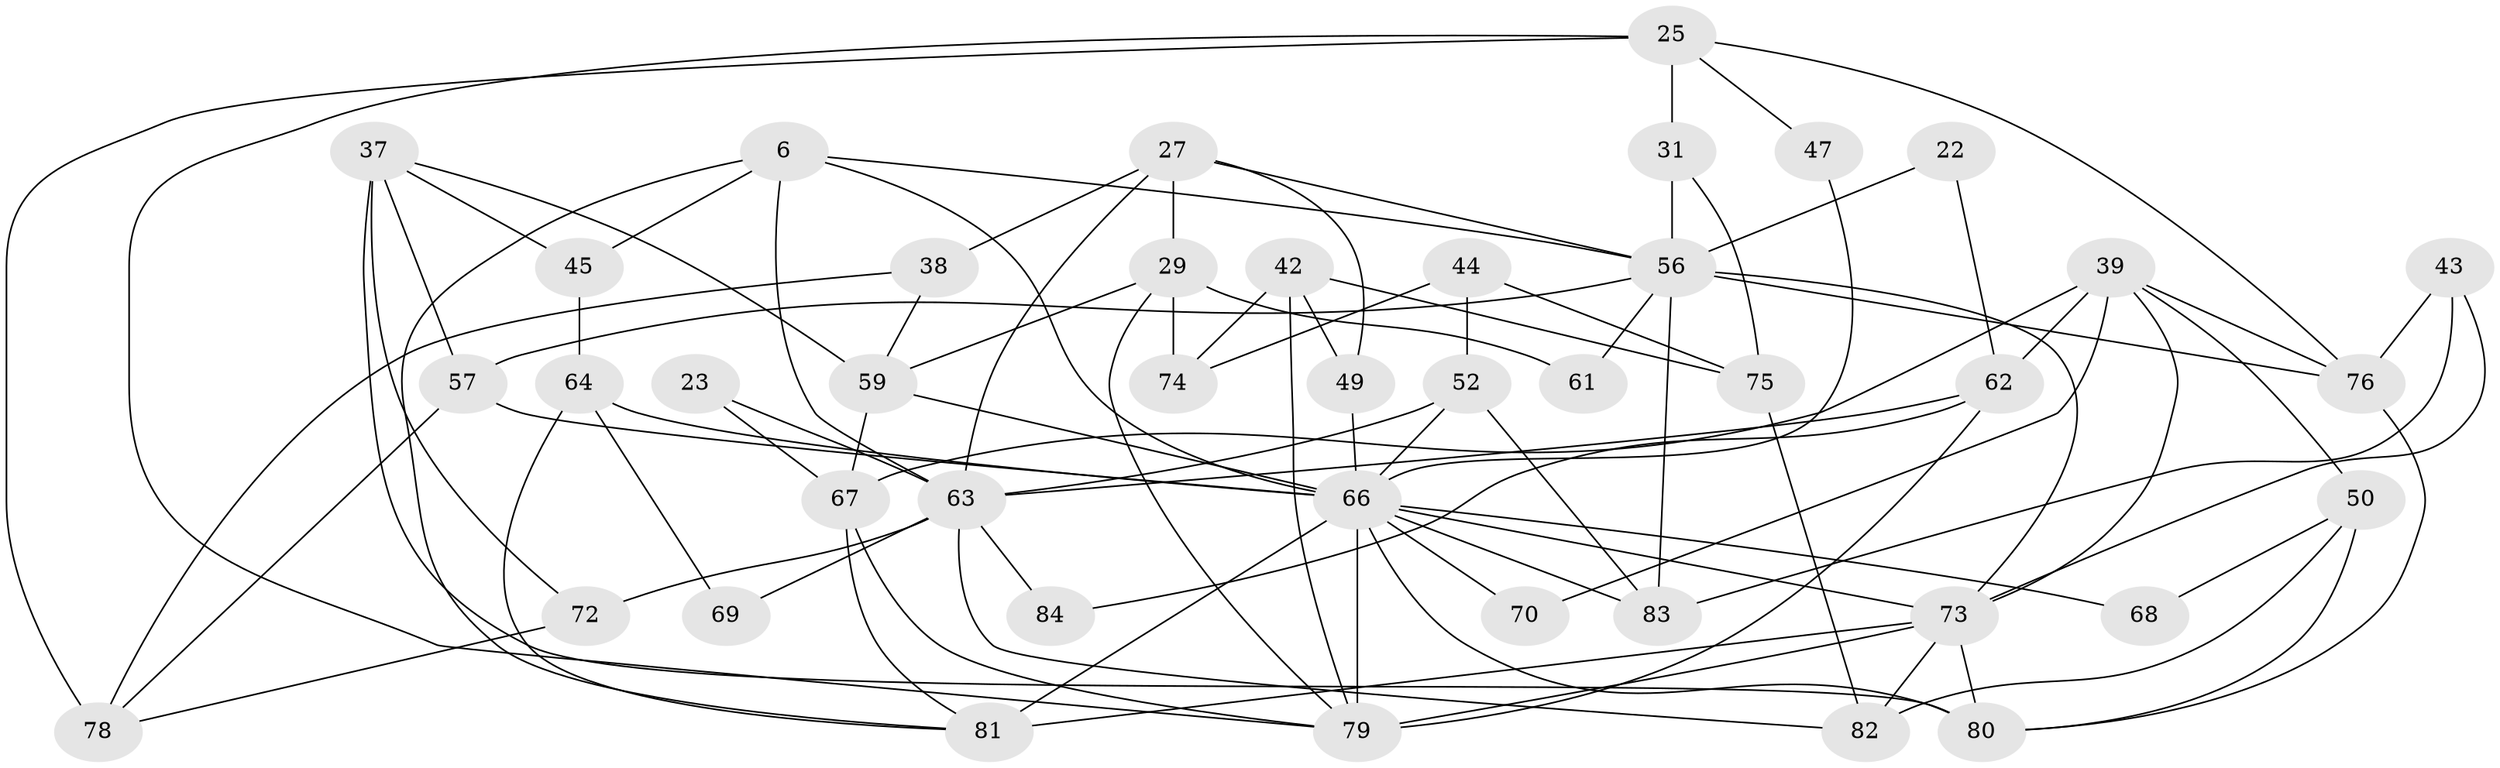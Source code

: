 // original degree distribution, {6: 0.08333333333333333, 5: 0.16666666666666666, 7: 0.03571428571428571, 3: 0.2619047619047619, 4: 0.2857142857142857, 2: 0.14285714285714285, 9: 0.011904761904761904, 8: 0.011904761904761904}
// Generated by graph-tools (version 1.1) at 2025/50/03/09/25 04:50:23]
// undirected, 42 vertices, 92 edges
graph export_dot {
graph [start="1"]
  node [color=gray90,style=filled];
  6;
  22;
  23;
  25 [super="+17"];
  27 [super="+19"];
  29;
  31;
  37 [super="+33"];
  38;
  39 [super="+34"];
  42;
  43;
  44;
  45;
  47;
  49;
  50;
  52 [super="+14+20"];
  56 [super="+53+21"];
  57 [super="+9"];
  59 [super="+55"];
  61;
  62 [super="+4"];
  63 [super="+11"];
  64 [super="+58"];
  66 [super="+24+65+54"];
  67 [super="+1+18"];
  68;
  69;
  70;
  72;
  73 [super="+60+41"];
  74;
  75;
  76 [super="+32"];
  78;
  79 [super="+71+51+46"];
  80;
  81 [super="+77"];
  82;
  83;
  84;
  6 -- 45;
  6 -- 63 [weight=2];
  6 -- 81;
  6 -- 56;
  6 -- 66;
  22 -- 62;
  22 -- 56;
  23 -- 67;
  23 -- 63;
  25 -- 31 [weight=2];
  25 -- 47;
  25 -- 78;
  25 -- 79;
  25 -- 76;
  27 -- 38;
  27 -- 49;
  27 -- 63;
  27 -- 56;
  27 -- 29;
  29 -- 59;
  29 -- 61;
  29 -- 74;
  29 -- 79;
  31 -- 56 [weight=3];
  31 -- 75;
  37 -- 59;
  37 -- 45;
  37 -- 72;
  37 -- 57;
  37 -- 80;
  38 -- 78;
  38 -- 59;
  39 -- 73;
  39 -- 50;
  39 -- 76;
  39 -- 62 [weight=2];
  39 -- 70;
  39 -- 67 [weight=2];
  42 -- 75;
  42 -- 49;
  42 -- 74;
  42 -- 79;
  43 -- 83;
  43 -- 76;
  43 -- 73;
  44 -- 75;
  44 -- 74;
  44 -- 52;
  45 -- 64;
  47 -- 66;
  49 -- 66;
  50 -- 82;
  50 -- 68;
  50 -- 80;
  52 -- 83;
  52 -- 63;
  52 -- 66 [weight=2];
  56 -- 83;
  56 -- 61;
  56 -- 73 [weight=3];
  56 -- 76 [weight=2];
  56 -- 57 [weight=2];
  57 -- 78;
  57 -- 66 [weight=2];
  59 -- 67 [weight=2];
  59 -- 66 [weight=2];
  62 -- 79 [weight=3];
  62 -- 84;
  62 -- 63;
  63 -- 69 [weight=2];
  63 -- 84;
  63 -- 72;
  63 -- 82;
  64 -- 66 [weight=2];
  64 -- 69 [weight=2];
  64 -- 81;
  66 -- 68;
  66 -- 79 [weight=10];
  66 -- 73;
  66 -- 80;
  66 -- 81;
  66 -- 83;
  66 -- 70;
  67 -- 81;
  67 -- 79 [weight=2];
  72 -- 78;
  73 -- 79 [weight=3];
  73 -- 80;
  73 -- 81 [weight=2];
  73 -- 82;
  75 -- 82;
  76 -- 80;
}
